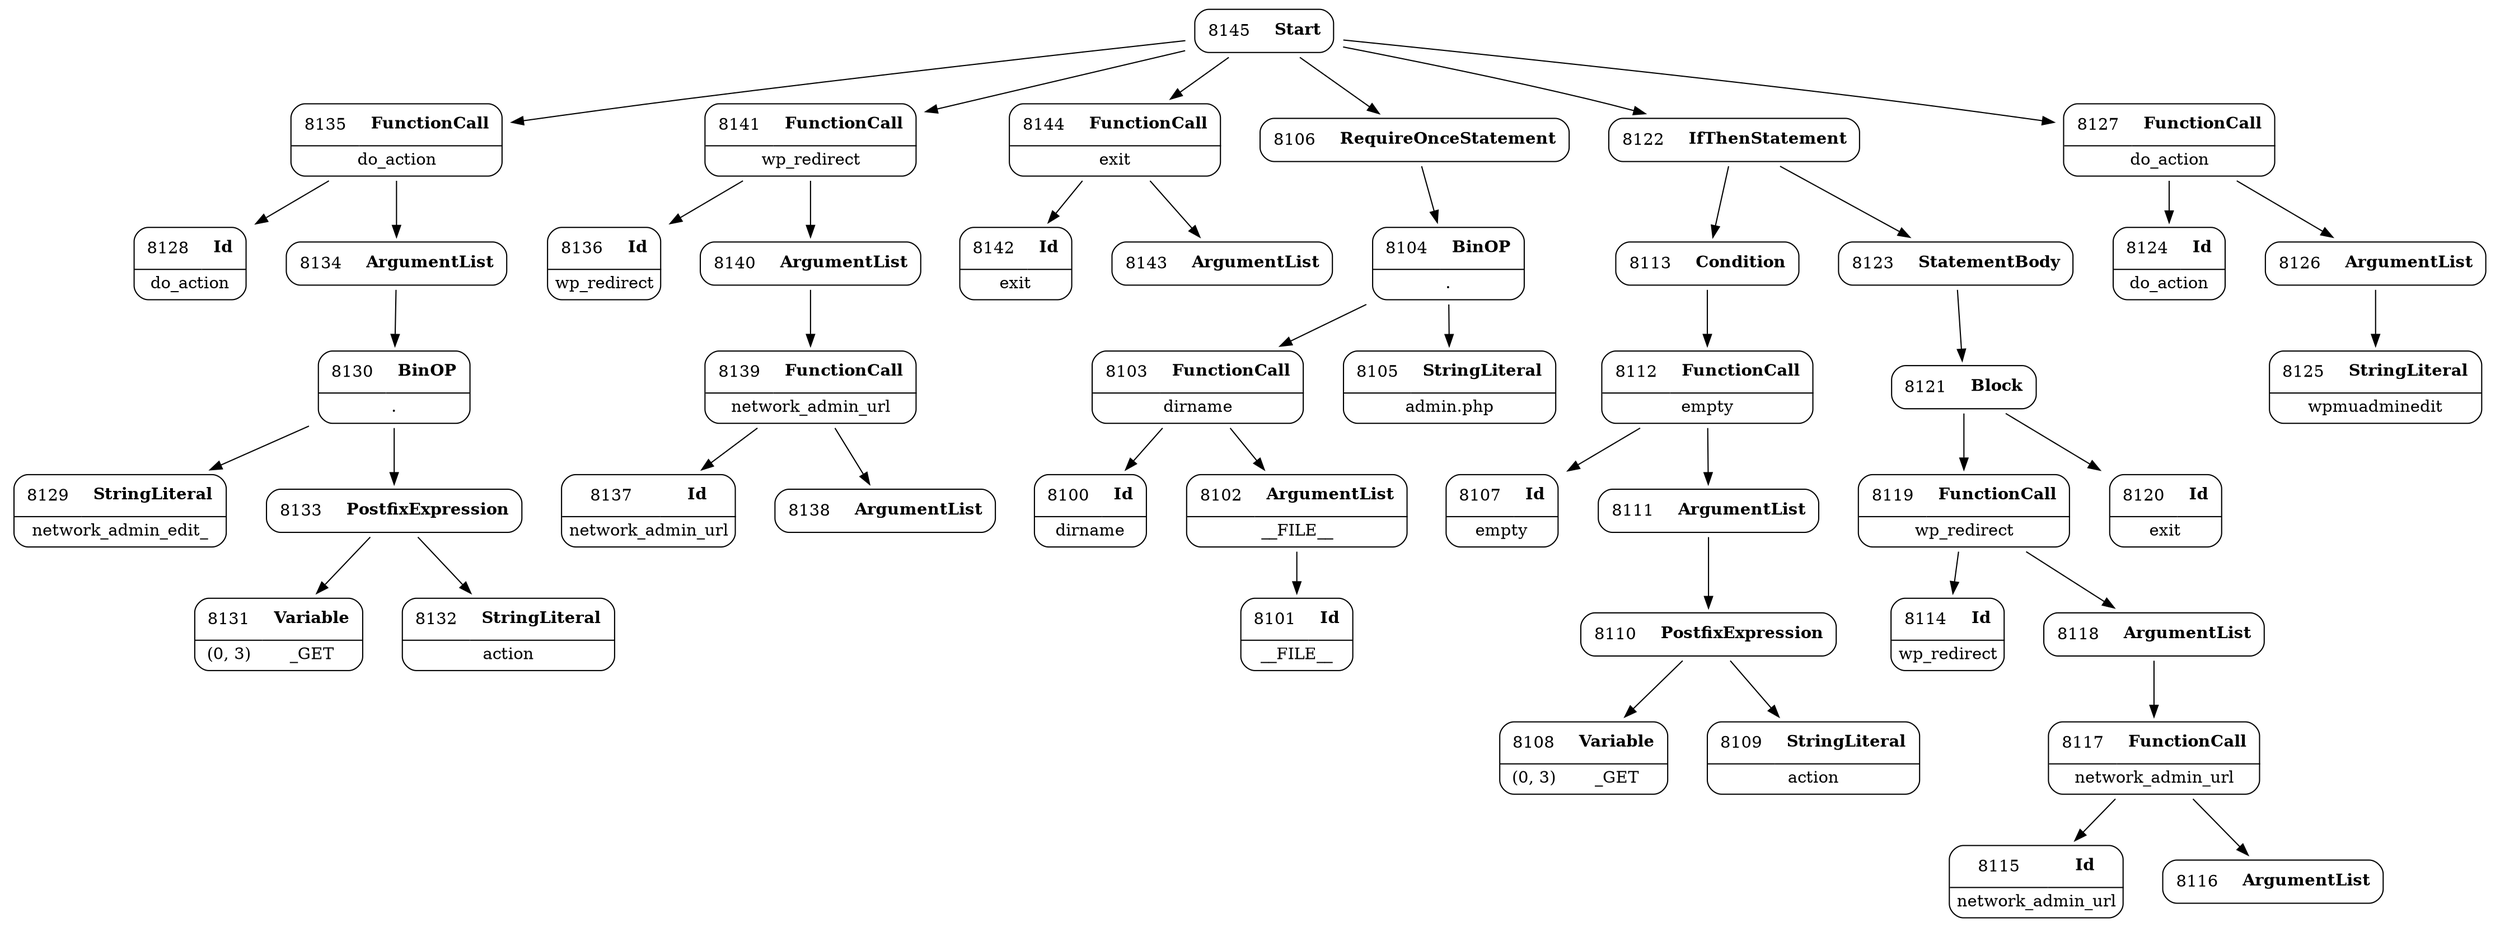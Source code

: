 digraph ast {
node [shape=none];
8128 [label=<<TABLE border='1' cellspacing='0' cellpadding='10' style='rounded' ><TR><TD border='0'>8128</TD><TD border='0'><B>Id</B></TD></TR><HR/><TR><TD border='0' cellpadding='5' colspan='2'>do_action</TD></TR></TABLE>>];
8129 [label=<<TABLE border='1' cellspacing='0' cellpadding='10' style='rounded' ><TR><TD border='0'>8129</TD><TD border='0'><B>StringLiteral</B></TD></TR><HR/><TR><TD border='0' cellpadding='5' colspan='2'>network_admin_edit_</TD></TR></TABLE>>];
8130 [label=<<TABLE border='1' cellspacing='0' cellpadding='10' style='rounded' ><TR><TD border='0'>8130</TD><TD border='0'><B>BinOP</B></TD></TR><HR/><TR><TD border='0' cellpadding='5' colspan='2'>.</TD></TR></TABLE>>];
8130 -> 8129 [weight=2];
8130 -> 8133 [weight=2];
8131 [label=<<TABLE border='1' cellspacing='0' cellpadding='10' style='rounded' ><TR><TD border='0'>8131</TD><TD border='0'><B>Variable</B></TD></TR><HR/><TR><TD border='0' cellpadding='5'>(0, 3)</TD><TD border='0' cellpadding='5'>_GET</TD></TR></TABLE>>];
8132 [label=<<TABLE border='1' cellspacing='0' cellpadding='10' style='rounded' ><TR><TD border='0'>8132</TD><TD border='0'><B>StringLiteral</B></TD></TR><HR/><TR><TD border='0' cellpadding='5' colspan='2'>action</TD></TR></TABLE>>];
8133 [label=<<TABLE border='1' cellspacing='0' cellpadding='10' style='rounded' ><TR><TD border='0'>8133</TD><TD border='0'><B>PostfixExpression</B></TD></TR></TABLE>>];
8133 -> 8131 [weight=2];
8133 -> 8132 [weight=2];
8134 [label=<<TABLE border='1' cellspacing='0' cellpadding='10' style='rounded' ><TR><TD border='0'>8134</TD><TD border='0'><B>ArgumentList</B></TD></TR></TABLE>>];
8134 -> 8130 [weight=2];
8135 [label=<<TABLE border='1' cellspacing='0' cellpadding='10' style='rounded' ><TR><TD border='0'>8135</TD><TD border='0'><B>FunctionCall</B></TD></TR><HR/><TR><TD border='0' cellpadding='5' colspan='2'>do_action</TD></TR></TABLE>>];
8135 -> 8128 [weight=2];
8135 -> 8134 [weight=2];
8136 [label=<<TABLE border='1' cellspacing='0' cellpadding='10' style='rounded' ><TR><TD border='0'>8136</TD><TD border='0'><B>Id</B></TD></TR><HR/><TR><TD border='0' cellpadding='5' colspan='2'>wp_redirect</TD></TR></TABLE>>];
8137 [label=<<TABLE border='1' cellspacing='0' cellpadding='10' style='rounded' ><TR><TD border='0'>8137</TD><TD border='0'><B>Id</B></TD></TR><HR/><TR><TD border='0' cellpadding='5' colspan='2'>network_admin_url</TD></TR></TABLE>>];
8138 [label=<<TABLE border='1' cellspacing='0' cellpadding='10' style='rounded' ><TR><TD border='0'>8138</TD><TD border='0'><B>ArgumentList</B></TD></TR></TABLE>>];
8139 [label=<<TABLE border='1' cellspacing='0' cellpadding='10' style='rounded' ><TR><TD border='0'>8139</TD><TD border='0'><B>FunctionCall</B></TD></TR><HR/><TR><TD border='0' cellpadding='5' colspan='2'>network_admin_url</TD></TR></TABLE>>];
8139 -> 8137 [weight=2];
8139 -> 8138 [weight=2];
8140 [label=<<TABLE border='1' cellspacing='0' cellpadding='10' style='rounded' ><TR><TD border='0'>8140</TD><TD border='0'><B>ArgumentList</B></TD></TR></TABLE>>];
8140 -> 8139 [weight=2];
8141 [label=<<TABLE border='1' cellspacing='0' cellpadding='10' style='rounded' ><TR><TD border='0'>8141</TD><TD border='0'><B>FunctionCall</B></TD></TR><HR/><TR><TD border='0' cellpadding='5' colspan='2'>wp_redirect</TD></TR></TABLE>>];
8141 -> 8136 [weight=2];
8141 -> 8140 [weight=2];
8142 [label=<<TABLE border='1' cellspacing='0' cellpadding='10' style='rounded' ><TR><TD border='0'>8142</TD><TD border='0'><B>Id</B></TD></TR><HR/><TR><TD border='0' cellpadding='5' colspan='2'>exit</TD></TR></TABLE>>];
8143 [label=<<TABLE border='1' cellspacing='0' cellpadding='10' style='rounded' ><TR><TD border='0'>8143</TD><TD border='0'><B>ArgumentList</B></TD></TR></TABLE>>];
8144 [label=<<TABLE border='1' cellspacing='0' cellpadding='10' style='rounded' ><TR><TD border='0'>8144</TD><TD border='0'><B>FunctionCall</B></TD></TR><HR/><TR><TD border='0' cellpadding='5' colspan='2'>exit</TD></TR></TABLE>>];
8144 -> 8142 [weight=2];
8144 -> 8143 [weight=2];
8145 [label=<<TABLE border='1' cellspacing='0' cellpadding='10' style='rounded' ><TR><TD border='0'>8145</TD><TD border='0'><B>Start</B></TD></TR></TABLE>>];
8145 -> 8106 [weight=2];
8145 -> 8122 [weight=2];
8145 -> 8127 [weight=2];
8145 -> 8135 [weight=2];
8145 -> 8141 [weight=2];
8145 -> 8144 [weight=2];
8100 [label=<<TABLE border='1' cellspacing='0' cellpadding='10' style='rounded' ><TR><TD border='0'>8100</TD><TD border='0'><B>Id</B></TD></TR><HR/><TR><TD border='0' cellpadding='5' colspan='2'>dirname</TD></TR></TABLE>>];
8101 [label=<<TABLE border='1' cellspacing='0' cellpadding='10' style='rounded' ><TR><TD border='0'>8101</TD><TD border='0'><B>Id</B></TD></TR><HR/><TR><TD border='0' cellpadding='5' colspan='2'>__FILE__</TD></TR></TABLE>>];
8102 [label=<<TABLE border='1' cellspacing='0' cellpadding='10' style='rounded' ><TR><TD border='0'>8102</TD><TD border='0'><B>ArgumentList</B></TD></TR><HR/><TR><TD border='0' cellpadding='5' colspan='2'>__FILE__</TD></TR></TABLE>>];
8102 -> 8101 [weight=2];
8103 [label=<<TABLE border='1' cellspacing='0' cellpadding='10' style='rounded' ><TR><TD border='0'>8103</TD><TD border='0'><B>FunctionCall</B></TD></TR><HR/><TR><TD border='0' cellpadding='5' colspan='2'>dirname</TD></TR></TABLE>>];
8103 -> 8100 [weight=2];
8103 -> 8102 [weight=2];
8104 [label=<<TABLE border='1' cellspacing='0' cellpadding='10' style='rounded' ><TR><TD border='0'>8104</TD><TD border='0'><B>BinOP</B></TD></TR><HR/><TR><TD border='0' cellpadding='5' colspan='2'>.</TD></TR></TABLE>>];
8104 -> 8103 [weight=2];
8104 -> 8105 [weight=2];
8105 [label=<<TABLE border='1' cellspacing='0' cellpadding='10' style='rounded' ><TR><TD border='0'>8105</TD><TD border='0'><B>StringLiteral</B></TD></TR><HR/><TR><TD border='0' cellpadding='5' colspan='2'>admin.php</TD></TR></TABLE>>];
8106 [label=<<TABLE border='1' cellspacing='0' cellpadding='10' style='rounded' ><TR><TD border='0'>8106</TD><TD border='0'><B>RequireOnceStatement</B></TD></TR></TABLE>>];
8106 -> 8104 [weight=2];
8107 [label=<<TABLE border='1' cellspacing='0' cellpadding='10' style='rounded' ><TR><TD border='0'>8107</TD><TD border='0'><B>Id</B></TD></TR><HR/><TR><TD border='0' cellpadding='5' colspan='2'>empty</TD></TR></TABLE>>];
8108 [label=<<TABLE border='1' cellspacing='0' cellpadding='10' style='rounded' ><TR><TD border='0'>8108</TD><TD border='0'><B>Variable</B></TD></TR><HR/><TR><TD border='0' cellpadding='5'>(0, 3)</TD><TD border='0' cellpadding='5'>_GET</TD></TR></TABLE>>];
8109 [label=<<TABLE border='1' cellspacing='0' cellpadding='10' style='rounded' ><TR><TD border='0'>8109</TD><TD border='0'><B>StringLiteral</B></TD></TR><HR/><TR><TD border='0' cellpadding='5' colspan='2'>action</TD></TR></TABLE>>];
8110 [label=<<TABLE border='1' cellspacing='0' cellpadding='10' style='rounded' ><TR><TD border='0'>8110</TD><TD border='0'><B>PostfixExpression</B></TD></TR></TABLE>>];
8110 -> 8108 [weight=2];
8110 -> 8109 [weight=2];
8111 [label=<<TABLE border='1' cellspacing='0' cellpadding='10' style='rounded' ><TR><TD border='0'>8111</TD><TD border='0'><B>ArgumentList</B></TD></TR></TABLE>>];
8111 -> 8110 [weight=2];
8112 [label=<<TABLE border='1' cellspacing='0' cellpadding='10' style='rounded' ><TR><TD border='0'>8112</TD><TD border='0'><B>FunctionCall</B></TD></TR><HR/><TR><TD border='0' cellpadding='5' colspan='2'>empty</TD></TR></TABLE>>];
8112 -> 8107 [weight=2];
8112 -> 8111 [weight=2];
8113 [label=<<TABLE border='1' cellspacing='0' cellpadding='10' style='rounded' ><TR><TD border='0'>8113</TD><TD border='0'><B>Condition</B></TD></TR></TABLE>>];
8113 -> 8112 [weight=2];
8114 [label=<<TABLE border='1' cellspacing='0' cellpadding='10' style='rounded' ><TR><TD border='0'>8114</TD><TD border='0'><B>Id</B></TD></TR><HR/><TR><TD border='0' cellpadding='5' colspan='2'>wp_redirect</TD></TR></TABLE>>];
8115 [label=<<TABLE border='1' cellspacing='0' cellpadding='10' style='rounded' ><TR><TD border='0'>8115</TD><TD border='0'><B>Id</B></TD></TR><HR/><TR><TD border='0' cellpadding='5' colspan='2'>network_admin_url</TD></TR></TABLE>>];
8116 [label=<<TABLE border='1' cellspacing='0' cellpadding='10' style='rounded' ><TR><TD border='0'>8116</TD><TD border='0'><B>ArgumentList</B></TD></TR></TABLE>>];
8117 [label=<<TABLE border='1' cellspacing='0' cellpadding='10' style='rounded' ><TR><TD border='0'>8117</TD><TD border='0'><B>FunctionCall</B></TD></TR><HR/><TR><TD border='0' cellpadding='5' colspan='2'>network_admin_url</TD></TR></TABLE>>];
8117 -> 8115 [weight=2];
8117 -> 8116 [weight=2];
8118 [label=<<TABLE border='1' cellspacing='0' cellpadding='10' style='rounded' ><TR><TD border='0'>8118</TD><TD border='0'><B>ArgumentList</B></TD></TR></TABLE>>];
8118 -> 8117 [weight=2];
8119 [label=<<TABLE border='1' cellspacing='0' cellpadding='10' style='rounded' ><TR><TD border='0'>8119</TD><TD border='0'><B>FunctionCall</B></TD></TR><HR/><TR><TD border='0' cellpadding='5' colspan='2'>wp_redirect</TD></TR></TABLE>>];
8119 -> 8114 [weight=2];
8119 -> 8118 [weight=2];
8120 [label=<<TABLE border='1' cellspacing='0' cellpadding='10' style='rounded' ><TR><TD border='0'>8120</TD><TD border='0'><B>Id</B></TD></TR><HR/><TR><TD border='0' cellpadding='5' colspan='2'>exit</TD></TR></TABLE>>];
8121 [label=<<TABLE border='1' cellspacing='0' cellpadding='10' style='rounded' ><TR><TD border='0'>8121</TD><TD border='0'><B>Block</B></TD></TR></TABLE>>];
8121 -> 8119 [weight=2];
8121 -> 8120 [weight=2];
8122 [label=<<TABLE border='1' cellspacing='0' cellpadding='10' style='rounded' ><TR><TD border='0'>8122</TD><TD border='0'><B>IfThenStatement</B></TD></TR></TABLE>>];
8122 -> 8113 [weight=2];
8122 -> 8123 [weight=2];
8123 [label=<<TABLE border='1' cellspacing='0' cellpadding='10' style='rounded' ><TR><TD border='0'>8123</TD><TD border='0'><B>StatementBody</B></TD></TR></TABLE>>];
8123 -> 8121 [weight=2];
8124 [label=<<TABLE border='1' cellspacing='0' cellpadding='10' style='rounded' ><TR><TD border='0'>8124</TD><TD border='0'><B>Id</B></TD></TR><HR/><TR><TD border='0' cellpadding='5' colspan='2'>do_action</TD></TR></TABLE>>];
8125 [label=<<TABLE border='1' cellspacing='0' cellpadding='10' style='rounded' ><TR><TD border='0'>8125</TD><TD border='0'><B>StringLiteral</B></TD></TR><HR/><TR><TD border='0' cellpadding='5' colspan='2'>wpmuadminedit</TD></TR></TABLE>>];
8126 [label=<<TABLE border='1' cellspacing='0' cellpadding='10' style='rounded' ><TR><TD border='0'>8126</TD><TD border='0'><B>ArgumentList</B></TD></TR></TABLE>>];
8126 -> 8125 [weight=2];
8127 [label=<<TABLE border='1' cellspacing='0' cellpadding='10' style='rounded' ><TR><TD border='0'>8127</TD><TD border='0'><B>FunctionCall</B></TD></TR><HR/><TR><TD border='0' cellpadding='5' colspan='2'>do_action</TD></TR></TABLE>>];
8127 -> 8124 [weight=2];
8127 -> 8126 [weight=2];
}

